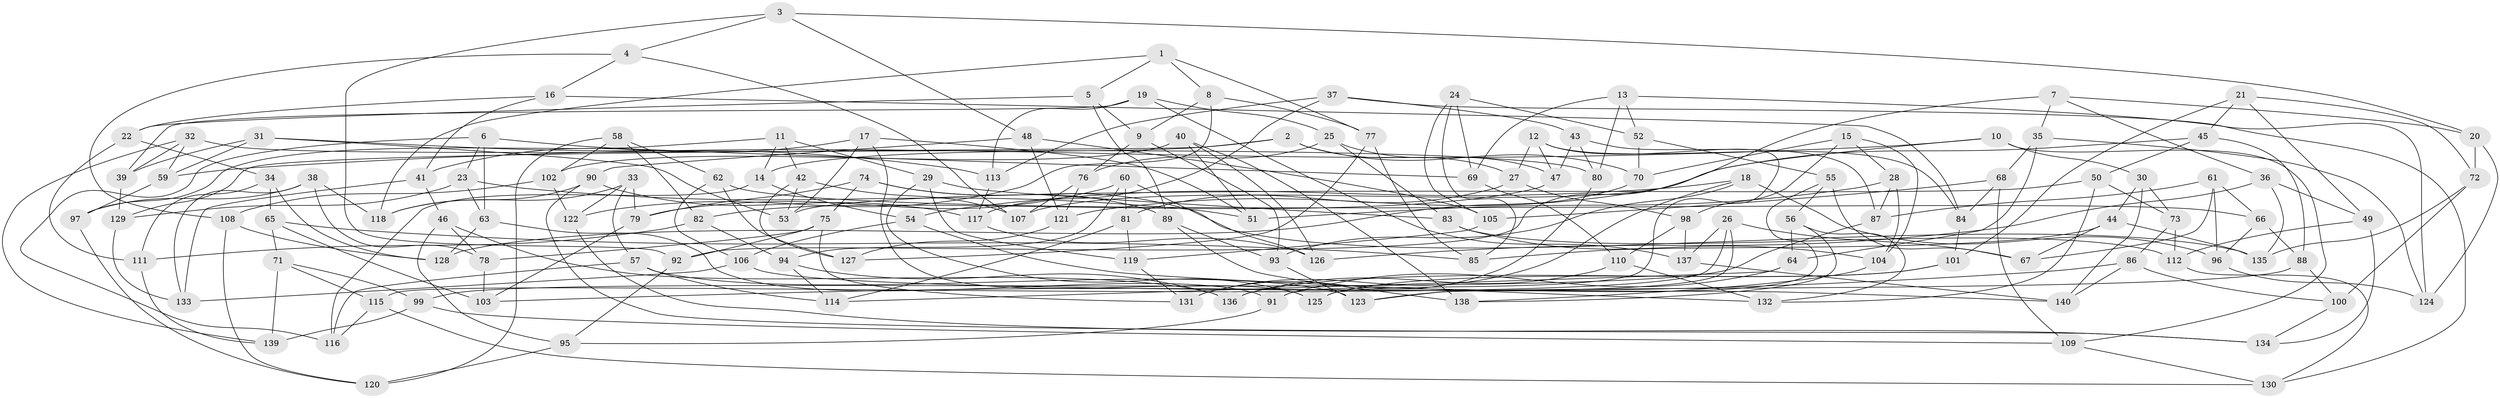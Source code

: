 // coarse degree distribution, {4: 0.2891566265060241, 6: 0.5421686746987951, 5: 0.14457831325301204, 3: 0.024096385542168676}
// Generated by graph-tools (version 1.1) at 2025/42/03/06/25 10:42:22]
// undirected, 140 vertices, 280 edges
graph export_dot {
graph [start="1"]
  node [color=gray90,style=filled];
  1;
  2;
  3;
  4;
  5;
  6;
  7;
  8;
  9;
  10;
  11;
  12;
  13;
  14;
  15;
  16;
  17;
  18;
  19;
  20;
  21;
  22;
  23;
  24;
  25;
  26;
  27;
  28;
  29;
  30;
  31;
  32;
  33;
  34;
  35;
  36;
  37;
  38;
  39;
  40;
  41;
  42;
  43;
  44;
  45;
  46;
  47;
  48;
  49;
  50;
  51;
  52;
  53;
  54;
  55;
  56;
  57;
  58;
  59;
  60;
  61;
  62;
  63;
  64;
  65;
  66;
  67;
  68;
  69;
  70;
  71;
  72;
  73;
  74;
  75;
  76;
  77;
  78;
  79;
  80;
  81;
  82;
  83;
  84;
  85;
  86;
  87;
  88;
  89;
  90;
  91;
  92;
  93;
  94;
  95;
  96;
  97;
  98;
  99;
  100;
  101;
  102;
  103;
  104;
  105;
  106;
  107;
  108;
  109;
  110;
  111;
  112;
  113;
  114;
  115;
  116;
  117;
  118;
  119;
  120;
  121;
  122;
  123;
  124;
  125;
  126;
  127;
  128;
  129;
  130;
  131;
  132;
  133;
  134;
  135;
  136;
  137;
  138;
  139;
  140;
  1 -- 77;
  1 -- 8;
  1 -- 5;
  1 -- 118;
  2 -- 129;
  2 -- 70;
  2 -- 14;
  2 -- 27;
  3 -- 4;
  3 -- 92;
  3 -- 20;
  3 -- 48;
  4 -- 108;
  4 -- 107;
  4 -- 16;
  5 -- 9;
  5 -- 89;
  5 -- 22;
  6 -- 63;
  6 -- 23;
  6 -- 116;
  6 -- 69;
  7 -- 36;
  7 -- 92;
  7 -- 20;
  7 -- 35;
  8 -- 9;
  8 -- 122;
  8 -- 77;
  9 -- 76;
  9 -- 93;
  10 -- 59;
  10 -- 109;
  10 -- 30;
  10 -- 121;
  11 -- 97;
  11 -- 14;
  11 -- 42;
  11 -- 29;
  12 -- 27;
  12 -- 91;
  12 -- 47;
  12 -- 84;
  13 -- 69;
  13 -- 52;
  13 -- 80;
  13 -- 124;
  14 -- 54;
  14 -- 116;
  15 -- 28;
  15 -- 70;
  15 -- 104;
  15 -- 98;
  16 -- 22;
  16 -- 41;
  16 -- 84;
  17 -- 41;
  17 -- 51;
  17 -- 125;
  17 -- 53;
  18 -- 131;
  18 -- 96;
  18 -- 54;
  18 -- 93;
  19 -- 137;
  19 -- 25;
  19 -- 113;
  19 -- 39;
  20 -- 72;
  20 -- 124;
  21 -- 45;
  21 -- 49;
  21 -- 72;
  21 -- 101;
  22 -- 111;
  22 -- 34;
  23 -- 129;
  23 -- 51;
  23 -- 63;
  24 -- 52;
  24 -- 85;
  24 -- 69;
  24 -- 105;
  25 -- 83;
  25 -- 76;
  25 -- 47;
  26 -- 67;
  26 -- 115;
  26 -- 137;
  26 -- 123;
  27 -- 81;
  27 -- 98;
  28 -- 51;
  28 -- 87;
  28 -- 104;
  29 -- 125;
  29 -- 119;
  29 -- 83;
  30 -- 73;
  30 -- 44;
  30 -- 140;
  31 -- 59;
  31 -- 113;
  31 -- 53;
  31 -- 39;
  32 -- 139;
  32 -- 59;
  32 -- 39;
  32 -- 80;
  33 -- 57;
  33 -- 118;
  33 -- 79;
  33 -- 122;
  34 -- 65;
  34 -- 128;
  34 -- 111;
  35 -- 68;
  35 -- 124;
  35 -- 64;
  36 -- 49;
  36 -- 126;
  36 -- 135;
  37 -- 130;
  37 -- 43;
  37 -- 113;
  37 -- 117;
  38 -- 133;
  38 -- 97;
  38 -- 118;
  38 -- 78;
  39 -- 129;
  40 -- 102;
  40 -- 126;
  40 -- 51;
  40 -- 138;
  41 -- 133;
  41 -- 46;
  42 -- 53;
  42 -- 127;
  42 -- 107;
  43 -- 47;
  43 -- 80;
  43 -- 87;
  44 -- 85;
  44 -- 67;
  44 -- 135;
  45 -- 107;
  45 -- 88;
  45 -- 50;
  46 -- 136;
  46 -- 78;
  46 -- 95;
  47 -- 82;
  48 -- 105;
  48 -- 121;
  48 -- 90;
  49 -- 134;
  49 -- 112;
  50 -- 73;
  50 -- 132;
  50 -- 53;
  52 -- 55;
  52 -- 70;
  54 -- 106;
  54 -- 132;
  55 -- 67;
  55 -- 56;
  55 -- 125;
  56 -- 132;
  56 -- 138;
  56 -- 64;
  57 -- 114;
  57 -- 123;
  57 -- 116;
  58 -- 120;
  58 -- 82;
  58 -- 102;
  58 -- 62;
  59 -- 97;
  60 -- 126;
  60 -- 79;
  60 -- 81;
  60 -- 94;
  61 -- 96;
  61 -- 66;
  61 -- 87;
  61 -- 67;
  62 -- 66;
  62 -- 106;
  62 -- 127;
  63 -- 91;
  63 -- 128;
  64 -- 91;
  64 -- 114;
  65 -- 85;
  65 -- 103;
  65 -- 71;
  66 -- 96;
  66 -- 88;
  68 -- 84;
  68 -- 105;
  68 -- 109;
  69 -- 110;
  70 -- 128;
  71 -- 139;
  71 -- 99;
  71 -- 115;
  72 -- 100;
  72 -- 135;
  73 -- 112;
  73 -- 86;
  74 -- 89;
  74 -- 135;
  74 -- 79;
  74 -- 75;
  75 -- 78;
  75 -- 92;
  75 -- 131;
  76 -- 107;
  76 -- 121;
  77 -- 127;
  77 -- 85;
  78 -- 103;
  79 -- 103;
  80 -- 131;
  81 -- 119;
  81 -- 114;
  82 -- 94;
  82 -- 111;
  83 -- 104;
  83 -- 112;
  84 -- 101;
  86 -- 103;
  86 -- 140;
  86 -- 100;
  87 -- 99;
  88 -- 123;
  88 -- 100;
  89 -- 93;
  89 -- 138;
  90 -- 118;
  90 -- 134;
  90 -- 117;
  91 -- 95;
  92 -- 95;
  93 -- 123;
  94 -- 114;
  94 -- 136;
  95 -- 120;
  96 -- 124;
  97 -- 120;
  98 -- 110;
  98 -- 137;
  99 -- 109;
  99 -- 139;
  100 -- 134;
  101 -- 125;
  101 -- 136;
  102 -- 122;
  102 -- 108;
  104 -- 138;
  105 -- 119;
  106 -- 133;
  106 -- 140;
  108 -- 120;
  108 -- 128;
  109 -- 130;
  110 -- 132;
  110 -- 136;
  111 -- 139;
  112 -- 130;
  113 -- 117;
  115 -- 116;
  115 -- 130;
  117 -- 126;
  119 -- 131;
  121 -- 127;
  122 -- 134;
  129 -- 133;
  137 -- 140;
}
